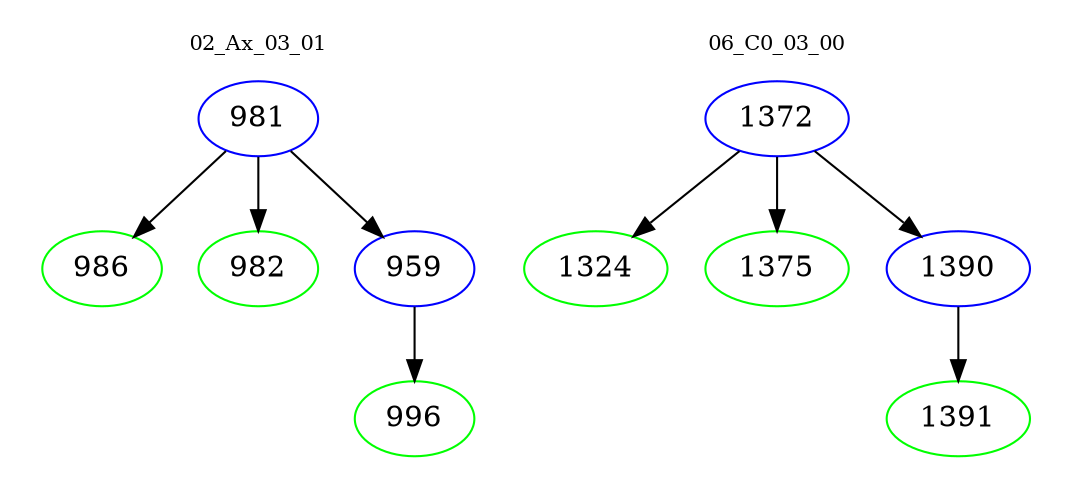 digraph{
subgraph cluster_0 {
color = white
label = "02_Ax_03_01";
fontsize=10;
T0_981 [label="981", color="blue"]
T0_981 -> T0_986 [color="black"]
T0_986 [label="986", color="green"]
T0_981 -> T0_982 [color="black"]
T0_982 [label="982", color="green"]
T0_981 -> T0_959 [color="black"]
T0_959 [label="959", color="blue"]
T0_959 -> T0_996 [color="black"]
T0_996 [label="996", color="green"]
}
subgraph cluster_1 {
color = white
label = "06_C0_03_00";
fontsize=10;
T1_1372 [label="1372", color="blue"]
T1_1372 -> T1_1324 [color="black"]
T1_1324 [label="1324", color="green"]
T1_1372 -> T1_1375 [color="black"]
T1_1375 [label="1375", color="green"]
T1_1372 -> T1_1390 [color="black"]
T1_1390 [label="1390", color="blue"]
T1_1390 -> T1_1391 [color="black"]
T1_1391 [label="1391", color="green"]
}
}
